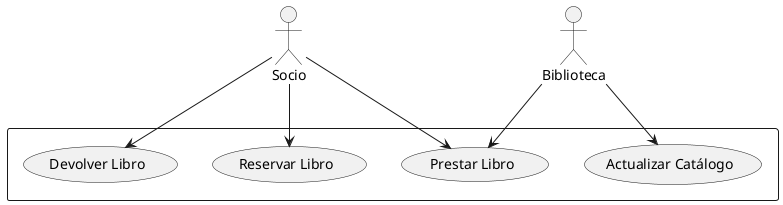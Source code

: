 @startuml
actor Socio
actor Biblioteca

rectangle {
  Socio --> (Reservar Libro)
  Socio --> (Prestar Libro)
  Socio --> (Devolver Libro)
  Biblioteca --> (Actualizar Catálogo)
   Biblioteca --> (Prestar Libro)

}
@enduml